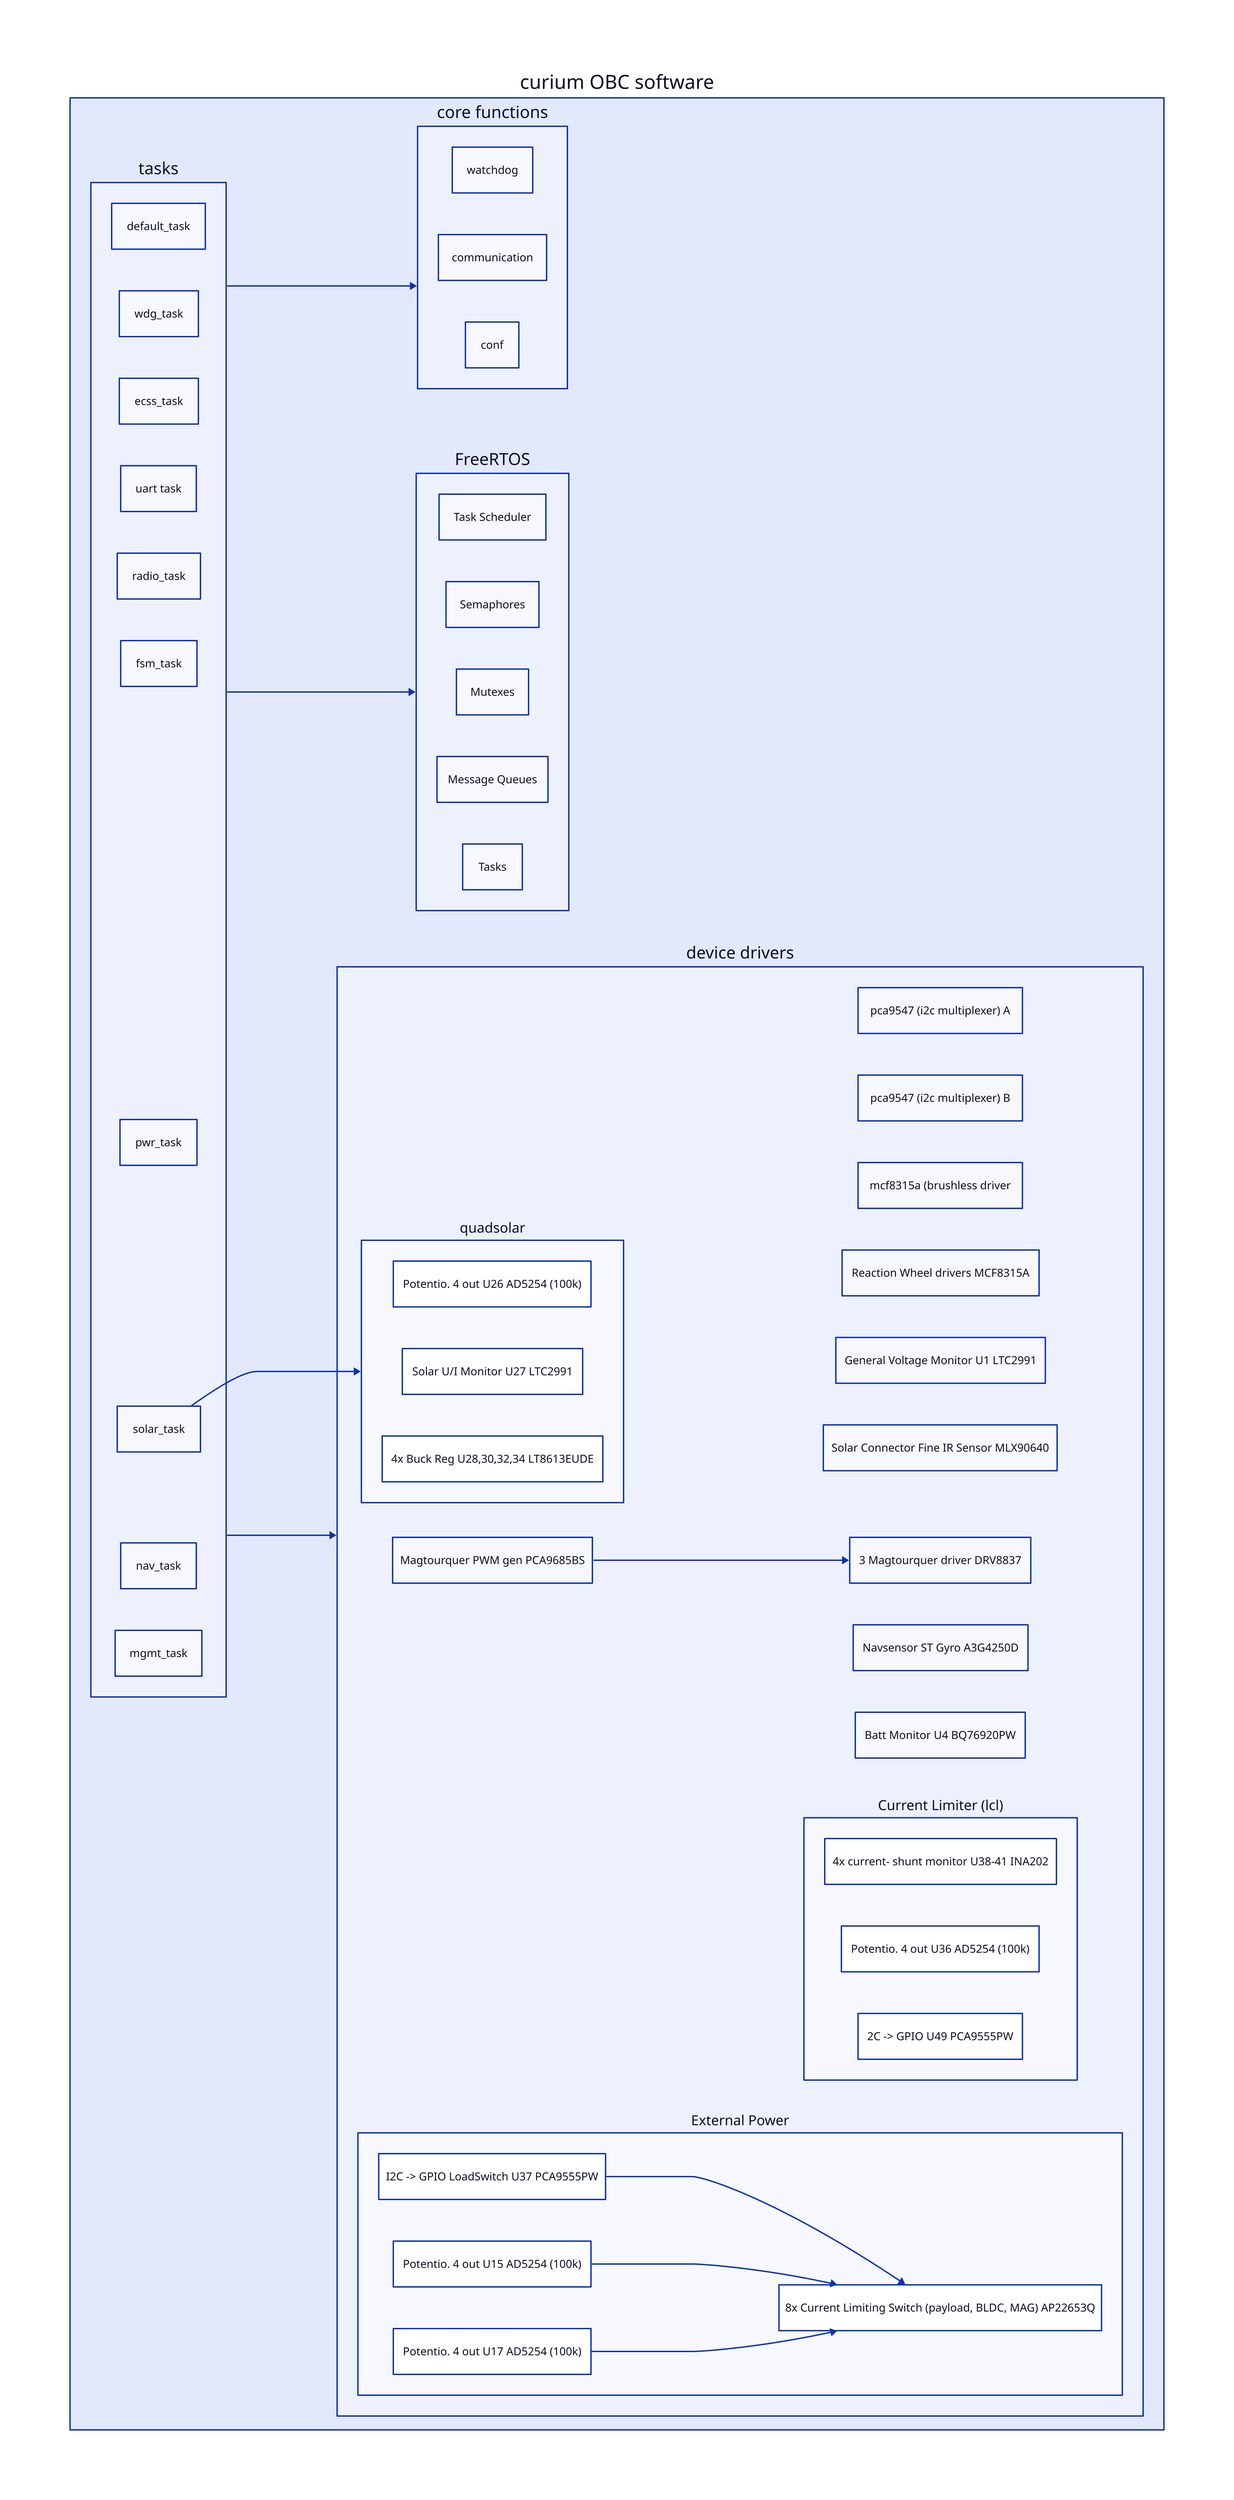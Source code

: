 direction: right
"curium OBC software": {
  "core functions": {
    "watchdog"
    "communication"
    "conf"
  }
  "tasks": {
    "default_task"
    "wdg_task"
    "ecss_task"
    "uart task"
    "radio_task"
    "fsm_task"
    "pwr_task"
    "solar_task"
    "nav_task"
    "mgmt_task"
  }
  "FreeRTOS": {
    "Task Scheduler"
    "Semaphores"
    "Mutexes"
    "Message Queues"
    "Tasks"
  }
  "tasks"."solar_task" -> "device drivers"."quadsolar"
  "device drivers"."quadsolar": {
    "Potentio. 4 out U26 AD5254 (100k)"
    "Solar U/I Monitor U27 LTC2991"
    "4x Buck Reg U28,30,32,34 LT8613EUDE"
  }
  "device drivers": {
    "pca9547 (i2c multiplexer) A"
    "pca9547 (i2c multiplexer) B"
    "mcf8315a (brushless driver"
    "Reaction Wheel drivers MCF8315A"
    "General Voltage Monitor U1 LTC2991"
    "Solar Connector Fine IR Sensor MLX90640"
    "Magtourquer PWM gen PCA9685BS" -> "3 Magtourquer driver DRV8837"
    "Navsensor ST Gyro A3G4250D"
    "Batt Monitor U4 BQ76920PW"
    "Current Limiter (lcl)": {
      "4x current- shunt monitor U38-41 INA202"
      "Potentio. 4 out U36 AD5254 (100k)"
      "2C -> GPIO U49 PCA9555PW"
    }
    "External Power": {
      "I2C -> GPIO LoadSwitch U37 PCA9555PW" -> limiter
      "Potentio. 4 out U15 AD5254 (100k)" -> limiter
      "Potentio. 4 out U17 AD5254 (100k)" -> limiter
      limiter: "8x Current Limiting Switch (payload, BLDC, MAG) AP22653Q"
    }
  }
  "tasks" -> "FreeRTOS"
  "tasks" -> "device drivers"
  "tasks" -> "core functions"
}
